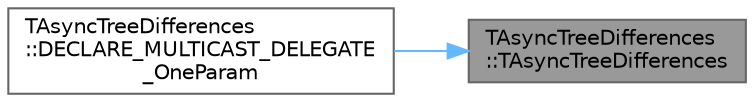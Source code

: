 digraph "TAsyncTreeDifferences::TAsyncTreeDifferences"
{
 // INTERACTIVE_SVG=YES
 // LATEX_PDF_SIZE
  bgcolor="transparent";
  edge [fontname=Helvetica,fontsize=10,labelfontname=Helvetica,labelfontsize=10];
  node [fontname=Helvetica,fontsize=10,shape=box,height=0.2,width=0.4];
  rankdir="RL";
  Node1 [id="Node000001",label="TAsyncTreeDifferences\l::TAsyncTreeDifferences",height=0.2,width=0.4,color="gray40", fillcolor="grey60", style="filled", fontcolor="black",tooltip=" "];
  Node1 -> Node2 [id="edge1_Node000001_Node000002",dir="back",color="steelblue1",style="solid",tooltip=" "];
  Node2 [id="Node000002",label="TAsyncTreeDifferences\l::DECLARE_MULTICAST_DELEGATE\l_OneParam",height=0.2,width=0.4,color="grey40", fillcolor="white", style="filled",URL="$d7/d73/classTAsyncTreeDifferences.html#a32494cf8eab418fee5a9f7858811418b",tooltip=" "];
}
